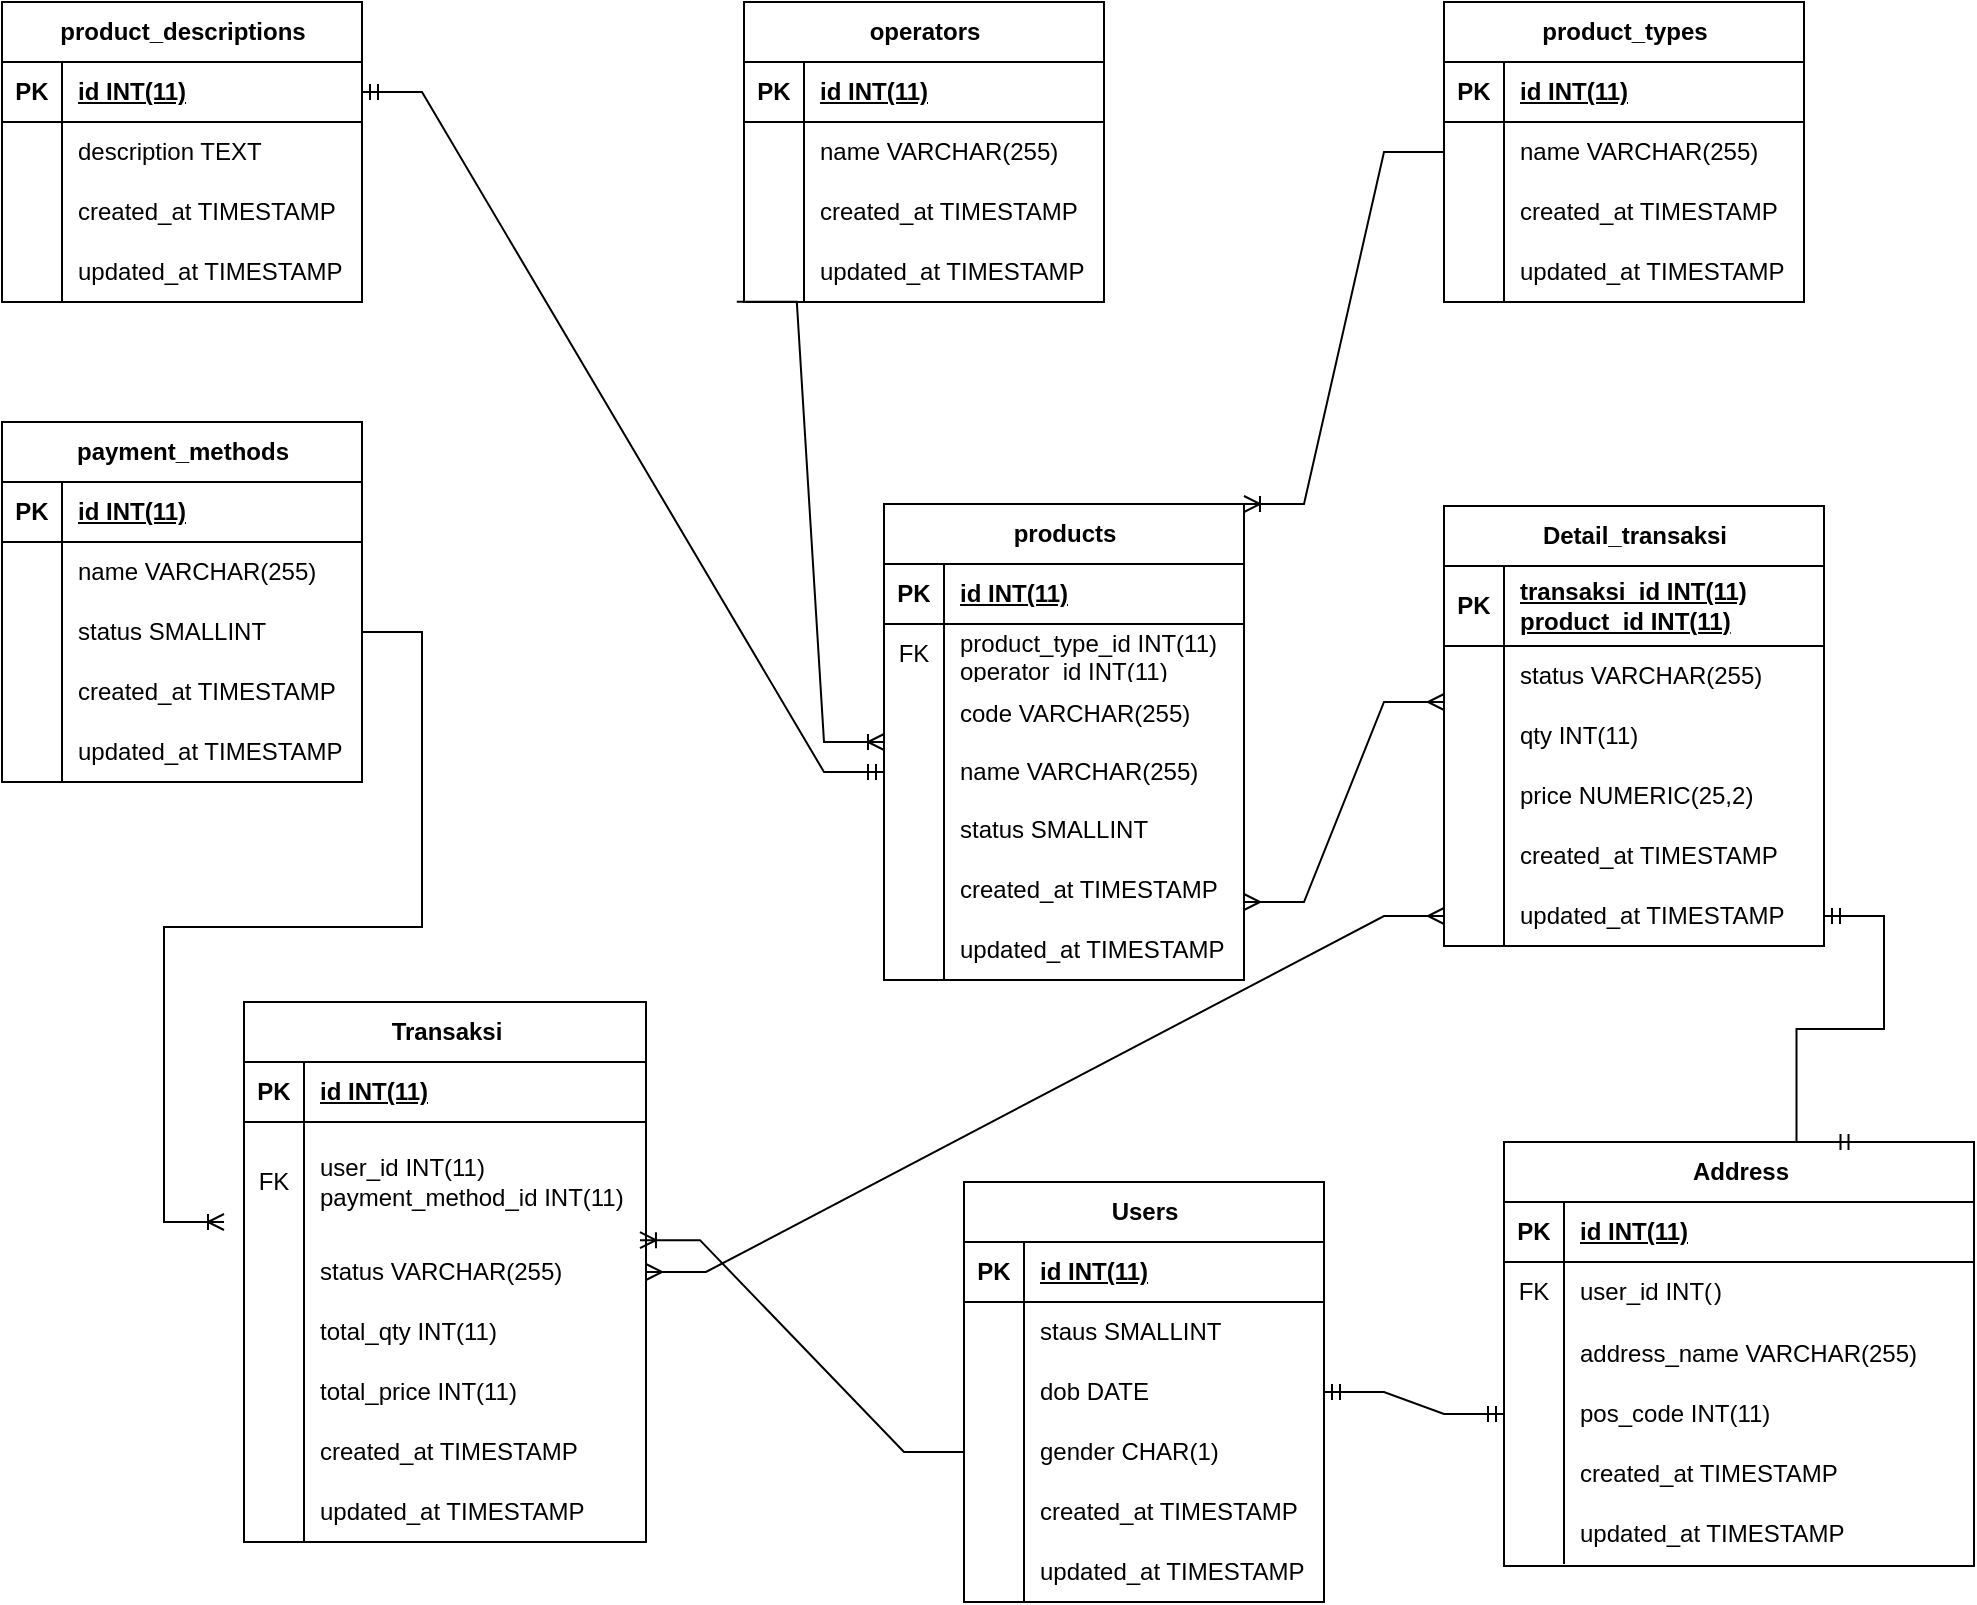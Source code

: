 <mxfile version="21.0.7" type="device"><diagram id="C5RBs43oDa-KdzZeNtuy" name="Page-1"><mxGraphModel dx="1992" dy="916" grid="1" gridSize="10" guides="1" tooltips="1" connect="1" arrows="1" fold="1" page="1" pageScale="1" pageWidth="2336" pageHeight="1654" math="0" shadow="0"><root><mxCell id="WIyWlLk6GJQsqaUBKTNV-0"/><mxCell id="WIyWlLk6GJQsqaUBKTNV-1" parent="WIyWlLk6GJQsqaUBKTNV-0"/><mxCell id="imTfm-tKPS9m-l_VIeXl-337" value="product_descriptions" style="shape=table;startSize=30;container=1;collapsible=1;childLayout=tableLayout;fixedRows=1;rowLines=0;fontStyle=1;align=center;resizeLast=1;html=1;" vertex="1" parent="WIyWlLk6GJQsqaUBKTNV-1"><mxGeometry x="239" y="460" width="180" height="150" as="geometry"/></mxCell><mxCell id="imTfm-tKPS9m-l_VIeXl-338" value="" style="shape=tableRow;horizontal=0;startSize=0;swimlaneHead=0;swimlaneBody=0;fillColor=none;collapsible=0;dropTarget=0;points=[[0,0.5],[1,0.5]];portConstraint=eastwest;top=0;left=0;right=0;bottom=1;" vertex="1" parent="imTfm-tKPS9m-l_VIeXl-337"><mxGeometry y="30" width="180" height="30" as="geometry"/></mxCell><mxCell id="imTfm-tKPS9m-l_VIeXl-339" value="PK" style="shape=partialRectangle;connectable=0;fillColor=none;top=0;left=0;bottom=0;right=0;fontStyle=1;overflow=hidden;whiteSpace=wrap;html=1;" vertex="1" parent="imTfm-tKPS9m-l_VIeXl-338"><mxGeometry width="30" height="30" as="geometry"><mxRectangle width="30" height="30" as="alternateBounds"/></mxGeometry></mxCell><mxCell id="imTfm-tKPS9m-l_VIeXl-340" value="id INT(11)" style="shape=partialRectangle;connectable=0;fillColor=none;top=0;left=0;bottom=0;right=0;align=left;spacingLeft=6;fontStyle=5;overflow=hidden;whiteSpace=wrap;html=1;" vertex="1" parent="imTfm-tKPS9m-l_VIeXl-338"><mxGeometry x="30" width="150" height="30" as="geometry"><mxRectangle width="150" height="30" as="alternateBounds"/></mxGeometry></mxCell><mxCell id="imTfm-tKPS9m-l_VIeXl-341" value="" style="shape=tableRow;horizontal=0;startSize=0;swimlaneHead=0;swimlaneBody=0;fillColor=none;collapsible=0;dropTarget=0;points=[[0,0.5],[1,0.5]];portConstraint=eastwest;top=0;left=0;right=0;bottom=0;" vertex="1" parent="imTfm-tKPS9m-l_VIeXl-337"><mxGeometry y="60" width="180" height="30" as="geometry"/></mxCell><mxCell id="imTfm-tKPS9m-l_VIeXl-342" value="" style="shape=partialRectangle;connectable=0;fillColor=none;top=0;left=0;bottom=0;right=0;editable=1;overflow=hidden;whiteSpace=wrap;html=1;" vertex="1" parent="imTfm-tKPS9m-l_VIeXl-341"><mxGeometry width="30" height="30" as="geometry"><mxRectangle width="30" height="30" as="alternateBounds"/></mxGeometry></mxCell><mxCell id="imTfm-tKPS9m-l_VIeXl-343" value="description TEXT&lt;span style=&quot;white-space: pre;&quot;&gt;&#9;&lt;/span&gt;" style="shape=partialRectangle;connectable=0;fillColor=none;top=0;left=0;bottom=0;right=0;align=left;spacingLeft=6;overflow=hidden;whiteSpace=wrap;html=1;" vertex="1" parent="imTfm-tKPS9m-l_VIeXl-341"><mxGeometry x="30" width="150" height="30" as="geometry"><mxRectangle width="150" height="30" as="alternateBounds"/></mxGeometry></mxCell><mxCell id="imTfm-tKPS9m-l_VIeXl-344" value="" style="shape=tableRow;horizontal=0;startSize=0;swimlaneHead=0;swimlaneBody=0;fillColor=none;collapsible=0;dropTarget=0;points=[[0,0.5],[1,0.5]];portConstraint=eastwest;top=0;left=0;right=0;bottom=0;" vertex="1" parent="imTfm-tKPS9m-l_VIeXl-337"><mxGeometry y="90" width="180" height="30" as="geometry"/></mxCell><mxCell id="imTfm-tKPS9m-l_VIeXl-345" value="" style="shape=partialRectangle;connectable=0;fillColor=none;top=0;left=0;bottom=0;right=0;editable=1;overflow=hidden;whiteSpace=wrap;html=1;" vertex="1" parent="imTfm-tKPS9m-l_VIeXl-344"><mxGeometry width="30" height="30" as="geometry"><mxRectangle width="30" height="30" as="alternateBounds"/></mxGeometry></mxCell><mxCell id="imTfm-tKPS9m-l_VIeXl-346" value="created_at TIMESTAMP" style="shape=partialRectangle;connectable=0;fillColor=none;top=0;left=0;bottom=0;right=0;align=left;spacingLeft=6;overflow=hidden;whiteSpace=wrap;html=1;" vertex="1" parent="imTfm-tKPS9m-l_VIeXl-344"><mxGeometry x="30" width="150" height="30" as="geometry"><mxRectangle width="150" height="30" as="alternateBounds"/></mxGeometry></mxCell><mxCell id="imTfm-tKPS9m-l_VIeXl-347" value="" style="shape=tableRow;horizontal=0;startSize=0;swimlaneHead=0;swimlaneBody=0;fillColor=none;collapsible=0;dropTarget=0;points=[[0,0.5],[1,0.5]];portConstraint=eastwest;top=0;left=0;right=0;bottom=0;" vertex="1" parent="imTfm-tKPS9m-l_VIeXl-337"><mxGeometry y="120" width="180" height="30" as="geometry"/></mxCell><mxCell id="imTfm-tKPS9m-l_VIeXl-348" value="" style="shape=partialRectangle;connectable=0;fillColor=none;top=0;left=0;bottom=0;right=0;editable=1;overflow=hidden;whiteSpace=wrap;html=1;" vertex="1" parent="imTfm-tKPS9m-l_VIeXl-347"><mxGeometry width="30" height="30" as="geometry"><mxRectangle width="30" height="30" as="alternateBounds"/></mxGeometry></mxCell><mxCell id="imTfm-tKPS9m-l_VIeXl-349" value="updated_at TIMESTAMP" style="shape=partialRectangle;connectable=0;fillColor=none;top=0;left=0;bottom=0;right=0;align=left;spacingLeft=6;overflow=hidden;whiteSpace=wrap;html=1;" vertex="1" parent="imTfm-tKPS9m-l_VIeXl-347"><mxGeometry x="30" width="150" height="30" as="geometry"><mxRectangle width="150" height="30" as="alternateBounds"/></mxGeometry></mxCell><mxCell id="imTfm-tKPS9m-l_VIeXl-350" value="product_types" style="shape=table;startSize=30;container=1;collapsible=1;childLayout=tableLayout;fixedRows=1;rowLines=0;fontStyle=1;align=center;resizeLast=1;html=1;" vertex="1" parent="WIyWlLk6GJQsqaUBKTNV-1"><mxGeometry x="960" y="460" width="180" height="150" as="geometry"/></mxCell><mxCell id="imTfm-tKPS9m-l_VIeXl-351" value="" style="shape=tableRow;horizontal=0;startSize=0;swimlaneHead=0;swimlaneBody=0;fillColor=none;collapsible=0;dropTarget=0;points=[[0,0.5],[1,0.5]];portConstraint=eastwest;top=0;left=0;right=0;bottom=1;" vertex="1" parent="imTfm-tKPS9m-l_VIeXl-350"><mxGeometry y="30" width="180" height="30" as="geometry"/></mxCell><mxCell id="imTfm-tKPS9m-l_VIeXl-352" value="PK" style="shape=partialRectangle;connectable=0;fillColor=none;top=0;left=0;bottom=0;right=0;fontStyle=1;overflow=hidden;whiteSpace=wrap;html=1;" vertex="1" parent="imTfm-tKPS9m-l_VIeXl-351"><mxGeometry width="30" height="30" as="geometry"><mxRectangle width="30" height="30" as="alternateBounds"/></mxGeometry></mxCell><mxCell id="imTfm-tKPS9m-l_VIeXl-353" value="id INT(11)" style="shape=partialRectangle;connectable=0;fillColor=none;top=0;left=0;bottom=0;right=0;align=left;spacingLeft=6;fontStyle=5;overflow=hidden;whiteSpace=wrap;html=1;" vertex="1" parent="imTfm-tKPS9m-l_VIeXl-351"><mxGeometry x="30" width="150" height="30" as="geometry"><mxRectangle width="150" height="30" as="alternateBounds"/></mxGeometry></mxCell><mxCell id="imTfm-tKPS9m-l_VIeXl-354" value="" style="shape=tableRow;horizontal=0;startSize=0;swimlaneHead=0;swimlaneBody=0;fillColor=none;collapsible=0;dropTarget=0;points=[[0,0.5],[1,0.5]];portConstraint=eastwest;top=0;left=0;right=0;bottom=0;" vertex="1" parent="imTfm-tKPS9m-l_VIeXl-350"><mxGeometry y="60" width="180" height="30" as="geometry"/></mxCell><mxCell id="imTfm-tKPS9m-l_VIeXl-355" value="" style="shape=partialRectangle;connectable=0;fillColor=none;top=0;left=0;bottom=0;right=0;editable=1;overflow=hidden;whiteSpace=wrap;html=1;" vertex="1" parent="imTfm-tKPS9m-l_VIeXl-354"><mxGeometry width="30" height="30" as="geometry"><mxRectangle width="30" height="30" as="alternateBounds"/></mxGeometry></mxCell><mxCell id="imTfm-tKPS9m-l_VIeXl-356" value="name VARCHAR(255)" style="shape=partialRectangle;connectable=0;fillColor=none;top=0;left=0;bottom=0;right=0;align=left;spacingLeft=6;overflow=hidden;whiteSpace=wrap;html=1;" vertex="1" parent="imTfm-tKPS9m-l_VIeXl-354"><mxGeometry x="30" width="150" height="30" as="geometry"><mxRectangle width="150" height="30" as="alternateBounds"/></mxGeometry></mxCell><mxCell id="imTfm-tKPS9m-l_VIeXl-357" value="" style="shape=tableRow;horizontal=0;startSize=0;swimlaneHead=0;swimlaneBody=0;fillColor=none;collapsible=0;dropTarget=0;points=[[0,0.5],[1,0.5]];portConstraint=eastwest;top=0;left=0;right=0;bottom=0;" vertex="1" parent="imTfm-tKPS9m-l_VIeXl-350"><mxGeometry y="90" width="180" height="30" as="geometry"/></mxCell><mxCell id="imTfm-tKPS9m-l_VIeXl-358" value="" style="shape=partialRectangle;connectable=0;fillColor=none;top=0;left=0;bottom=0;right=0;editable=1;overflow=hidden;whiteSpace=wrap;html=1;" vertex="1" parent="imTfm-tKPS9m-l_VIeXl-357"><mxGeometry width="30" height="30" as="geometry"><mxRectangle width="30" height="30" as="alternateBounds"/></mxGeometry></mxCell><mxCell id="imTfm-tKPS9m-l_VIeXl-359" value="created_at TIMESTAMP" style="shape=partialRectangle;connectable=0;fillColor=none;top=0;left=0;bottom=0;right=0;align=left;spacingLeft=6;overflow=hidden;whiteSpace=wrap;html=1;" vertex="1" parent="imTfm-tKPS9m-l_VIeXl-357"><mxGeometry x="30" width="150" height="30" as="geometry"><mxRectangle width="150" height="30" as="alternateBounds"/></mxGeometry></mxCell><mxCell id="imTfm-tKPS9m-l_VIeXl-360" value="" style="shape=tableRow;horizontal=0;startSize=0;swimlaneHead=0;swimlaneBody=0;fillColor=none;collapsible=0;dropTarget=0;points=[[0,0.5],[1,0.5]];portConstraint=eastwest;top=0;left=0;right=0;bottom=0;" vertex="1" parent="imTfm-tKPS9m-l_VIeXl-350"><mxGeometry y="120" width="180" height="30" as="geometry"/></mxCell><mxCell id="imTfm-tKPS9m-l_VIeXl-361" value="" style="shape=partialRectangle;connectable=0;fillColor=none;top=0;left=0;bottom=0;right=0;editable=1;overflow=hidden;whiteSpace=wrap;html=1;" vertex="1" parent="imTfm-tKPS9m-l_VIeXl-360"><mxGeometry width="30" height="30" as="geometry"><mxRectangle width="30" height="30" as="alternateBounds"/></mxGeometry></mxCell><mxCell id="imTfm-tKPS9m-l_VIeXl-362" value="updated_at TIMESTAMP" style="shape=partialRectangle;connectable=0;fillColor=none;top=0;left=0;bottom=0;right=0;align=left;spacingLeft=6;overflow=hidden;whiteSpace=wrap;html=1;" vertex="1" parent="imTfm-tKPS9m-l_VIeXl-360"><mxGeometry x="30" width="150" height="30" as="geometry"><mxRectangle width="150" height="30" as="alternateBounds"/></mxGeometry></mxCell><mxCell id="imTfm-tKPS9m-l_VIeXl-363" value="Detail_transaksi" style="shape=table;startSize=30;container=1;collapsible=1;childLayout=tableLayout;fixedRows=1;rowLines=0;fontStyle=1;align=center;resizeLast=1;html=1;" vertex="1" parent="WIyWlLk6GJQsqaUBKTNV-1"><mxGeometry x="960" y="712" width="190" height="220" as="geometry"/></mxCell><mxCell id="imTfm-tKPS9m-l_VIeXl-364" value="" style="shape=tableRow;horizontal=0;startSize=0;swimlaneHead=0;swimlaneBody=0;fillColor=none;collapsible=0;dropTarget=0;points=[[0,0.5],[1,0.5]];portConstraint=eastwest;top=0;left=0;right=0;bottom=1;" vertex="1" parent="imTfm-tKPS9m-l_VIeXl-363"><mxGeometry y="30" width="190" height="40" as="geometry"/></mxCell><mxCell id="imTfm-tKPS9m-l_VIeXl-365" value="PK" style="shape=partialRectangle;connectable=0;fillColor=none;top=0;left=0;bottom=0;right=0;fontStyle=1;overflow=hidden;whiteSpace=wrap;html=1;" vertex="1" parent="imTfm-tKPS9m-l_VIeXl-364"><mxGeometry width="30" height="40" as="geometry"><mxRectangle width="30" height="40" as="alternateBounds"/></mxGeometry></mxCell><mxCell id="imTfm-tKPS9m-l_VIeXl-366" value="transaksi_id INT(11)&lt;br&gt;product_id INT(11)" style="shape=partialRectangle;connectable=0;fillColor=none;top=0;left=0;bottom=0;right=0;align=left;spacingLeft=6;fontStyle=5;overflow=hidden;whiteSpace=wrap;html=1;" vertex="1" parent="imTfm-tKPS9m-l_VIeXl-364"><mxGeometry x="30" width="160" height="40" as="geometry"><mxRectangle width="160" height="40" as="alternateBounds"/></mxGeometry></mxCell><mxCell id="imTfm-tKPS9m-l_VIeXl-367" value="" style="shape=tableRow;horizontal=0;startSize=0;swimlaneHead=0;swimlaneBody=0;fillColor=none;collapsible=0;dropTarget=0;points=[[0,0.5],[1,0.5]];portConstraint=eastwest;top=0;left=0;right=0;bottom=0;" vertex="1" parent="imTfm-tKPS9m-l_VIeXl-363"><mxGeometry y="70" width="190" height="30" as="geometry"/></mxCell><mxCell id="imTfm-tKPS9m-l_VIeXl-368" value="" style="shape=partialRectangle;connectable=0;fillColor=none;top=0;left=0;bottom=0;right=0;editable=1;overflow=hidden;whiteSpace=wrap;html=1;" vertex="1" parent="imTfm-tKPS9m-l_VIeXl-367"><mxGeometry width="30" height="30" as="geometry"><mxRectangle width="30" height="30" as="alternateBounds"/></mxGeometry></mxCell><mxCell id="imTfm-tKPS9m-l_VIeXl-369" value="status VARCHAR(255)" style="shape=partialRectangle;connectable=0;fillColor=none;top=0;left=0;bottom=0;right=0;align=left;spacingLeft=6;overflow=hidden;whiteSpace=wrap;html=1;" vertex="1" parent="imTfm-tKPS9m-l_VIeXl-367"><mxGeometry x="30" width="160" height="30" as="geometry"><mxRectangle width="160" height="30" as="alternateBounds"/></mxGeometry></mxCell><mxCell id="imTfm-tKPS9m-l_VIeXl-370" value="" style="shape=tableRow;horizontal=0;startSize=0;swimlaneHead=0;swimlaneBody=0;fillColor=none;collapsible=0;dropTarget=0;points=[[0,0.5],[1,0.5]];portConstraint=eastwest;top=0;left=0;right=0;bottom=0;" vertex="1" parent="imTfm-tKPS9m-l_VIeXl-363"><mxGeometry y="100" width="190" height="30" as="geometry"/></mxCell><mxCell id="imTfm-tKPS9m-l_VIeXl-371" value="" style="shape=partialRectangle;connectable=0;fillColor=none;top=0;left=0;bottom=0;right=0;editable=1;overflow=hidden;whiteSpace=wrap;html=1;" vertex="1" parent="imTfm-tKPS9m-l_VIeXl-370"><mxGeometry width="30" height="30" as="geometry"><mxRectangle width="30" height="30" as="alternateBounds"/></mxGeometry></mxCell><mxCell id="imTfm-tKPS9m-l_VIeXl-372" value="qty INT(11)" style="shape=partialRectangle;connectable=0;fillColor=none;top=0;left=0;bottom=0;right=0;align=left;spacingLeft=6;overflow=hidden;whiteSpace=wrap;html=1;" vertex="1" parent="imTfm-tKPS9m-l_VIeXl-370"><mxGeometry x="30" width="160" height="30" as="geometry"><mxRectangle width="160" height="30" as="alternateBounds"/></mxGeometry></mxCell><mxCell id="imTfm-tKPS9m-l_VIeXl-463" value="" style="shape=tableRow;horizontal=0;startSize=0;swimlaneHead=0;swimlaneBody=0;fillColor=none;collapsible=0;dropTarget=0;points=[[0,0.5],[1,0.5]];portConstraint=eastwest;top=0;left=0;right=0;bottom=0;" vertex="1" parent="imTfm-tKPS9m-l_VIeXl-363"><mxGeometry y="130" width="190" height="30" as="geometry"/></mxCell><mxCell id="imTfm-tKPS9m-l_VIeXl-464" value="" style="shape=partialRectangle;connectable=0;fillColor=none;top=0;left=0;bottom=0;right=0;editable=1;overflow=hidden;whiteSpace=wrap;html=1;" vertex="1" parent="imTfm-tKPS9m-l_VIeXl-463"><mxGeometry width="30" height="30" as="geometry"><mxRectangle width="30" height="30" as="alternateBounds"/></mxGeometry></mxCell><mxCell id="imTfm-tKPS9m-l_VIeXl-465" value="price NUMERIC(25,2)" style="shape=partialRectangle;connectable=0;fillColor=none;top=0;left=0;bottom=0;right=0;align=left;spacingLeft=6;overflow=hidden;whiteSpace=wrap;html=1;" vertex="1" parent="imTfm-tKPS9m-l_VIeXl-463"><mxGeometry x="30" width="160" height="30" as="geometry"><mxRectangle width="160" height="30" as="alternateBounds"/></mxGeometry></mxCell><mxCell id="imTfm-tKPS9m-l_VIeXl-470" value="" style="shape=tableRow;horizontal=0;startSize=0;swimlaneHead=0;swimlaneBody=0;fillColor=none;collapsible=0;dropTarget=0;points=[[0,0.5],[1,0.5]];portConstraint=eastwest;top=0;left=0;right=0;bottom=0;" vertex="1" parent="imTfm-tKPS9m-l_VIeXl-363"><mxGeometry y="160" width="190" height="30" as="geometry"/></mxCell><mxCell id="imTfm-tKPS9m-l_VIeXl-471" value="" style="shape=partialRectangle;connectable=0;fillColor=none;top=0;left=0;bottom=0;right=0;editable=1;overflow=hidden;whiteSpace=wrap;html=1;" vertex="1" parent="imTfm-tKPS9m-l_VIeXl-470"><mxGeometry width="30" height="30" as="geometry"><mxRectangle width="30" height="30" as="alternateBounds"/></mxGeometry></mxCell><mxCell id="imTfm-tKPS9m-l_VIeXl-472" value="created_at TIMESTAMP" style="shape=partialRectangle;connectable=0;fillColor=none;top=0;left=0;bottom=0;right=0;align=left;spacingLeft=6;overflow=hidden;whiteSpace=wrap;html=1;" vertex="1" parent="imTfm-tKPS9m-l_VIeXl-470"><mxGeometry x="30" width="160" height="30" as="geometry"><mxRectangle width="160" height="30" as="alternateBounds"/></mxGeometry></mxCell><mxCell id="imTfm-tKPS9m-l_VIeXl-373" value="" style="shape=tableRow;horizontal=0;startSize=0;swimlaneHead=0;swimlaneBody=0;fillColor=none;collapsible=0;dropTarget=0;points=[[0,0.5],[1,0.5]];portConstraint=eastwest;top=0;left=0;right=0;bottom=0;" vertex="1" parent="imTfm-tKPS9m-l_VIeXl-363"><mxGeometry y="190" width="190" height="30" as="geometry"/></mxCell><mxCell id="imTfm-tKPS9m-l_VIeXl-374" value="" style="shape=partialRectangle;connectable=0;fillColor=none;top=0;left=0;bottom=0;right=0;editable=1;overflow=hidden;whiteSpace=wrap;html=1;" vertex="1" parent="imTfm-tKPS9m-l_VIeXl-373"><mxGeometry width="30" height="30" as="geometry"><mxRectangle width="30" height="30" as="alternateBounds"/></mxGeometry></mxCell><mxCell id="imTfm-tKPS9m-l_VIeXl-375" value="updated_at TIMESTAMP" style="shape=partialRectangle;connectable=0;fillColor=none;top=0;left=0;bottom=0;right=0;align=left;spacingLeft=6;overflow=hidden;whiteSpace=wrap;html=1;" vertex="1" parent="imTfm-tKPS9m-l_VIeXl-373"><mxGeometry x="30" width="160" height="30" as="geometry"><mxRectangle width="160" height="30" as="alternateBounds"/></mxGeometry></mxCell><mxCell id="imTfm-tKPS9m-l_VIeXl-376" value="Users" style="shape=table;startSize=30;container=1;collapsible=1;childLayout=tableLayout;fixedRows=1;rowLines=0;fontStyle=1;align=center;resizeLast=1;html=1;" vertex="1" parent="WIyWlLk6GJQsqaUBKTNV-1"><mxGeometry x="720" y="1050" width="180" height="210" as="geometry"/></mxCell><mxCell id="imTfm-tKPS9m-l_VIeXl-377" value="" style="shape=tableRow;horizontal=0;startSize=0;swimlaneHead=0;swimlaneBody=0;fillColor=none;collapsible=0;dropTarget=0;points=[[0,0.5],[1,0.5]];portConstraint=eastwest;top=0;left=0;right=0;bottom=1;" vertex="1" parent="imTfm-tKPS9m-l_VIeXl-376"><mxGeometry y="30" width="180" height="30" as="geometry"/></mxCell><mxCell id="imTfm-tKPS9m-l_VIeXl-378" value="PK" style="shape=partialRectangle;connectable=0;fillColor=none;top=0;left=0;bottom=0;right=0;fontStyle=1;overflow=hidden;whiteSpace=wrap;html=1;" vertex="1" parent="imTfm-tKPS9m-l_VIeXl-377"><mxGeometry width="30" height="30" as="geometry"><mxRectangle width="30" height="30" as="alternateBounds"/></mxGeometry></mxCell><mxCell id="imTfm-tKPS9m-l_VIeXl-379" value="id INT(11)" style="shape=partialRectangle;connectable=0;fillColor=none;top=0;left=0;bottom=0;right=0;align=left;spacingLeft=6;fontStyle=5;overflow=hidden;whiteSpace=wrap;html=1;" vertex="1" parent="imTfm-tKPS9m-l_VIeXl-377"><mxGeometry x="30" width="150" height="30" as="geometry"><mxRectangle width="150" height="30" as="alternateBounds"/></mxGeometry></mxCell><mxCell id="imTfm-tKPS9m-l_VIeXl-380" value="" style="shape=tableRow;horizontal=0;startSize=0;swimlaneHead=0;swimlaneBody=0;fillColor=none;collapsible=0;dropTarget=0;points=[[0,0.5],[1,0.5]];portConstraint=eastwest;top=0;left=0;right=0;bottom=0;" vertex="1" parent="imTfm-tKPS9m-l_VIeXl-376"><mxGeometry y="60" width="180" height="30" as="geometry"/></mxCell><mxCell id="imTfm-tKPS9m-l_VIeXl-381" value="" style="shape=partialRectangle;connectable=0;fillColor=none;top=0;left=0;bottom=0;right=0;editable=1;overflow=hidden;whiteSpace=wrap;html=1;" vertex="1" parent="imTfm-tKPS9m-l_VIeXl-380"><mxGeometry width="30" height="30" as="geometry"><mxRectangle width="30" height="30" as="alternateBounds"/></mxGeometry></mxCell><mxCell id="imTfm-tKPS9m-l_VIeXl-382" value="staus SMALLINT" style="shape=partialRectangle;connectable=0;fillColor=none;top=0;left=0;bottom=0;right=0;align=left;spacingLeft=6;overflow=hidden;whiteSpace=wrap;html=1;" vertex="1" parent="imTfm-tKPS9m-l_VIeXl-380"><mxGeometry x="30" width="150" height="30" as="geometry"><mxRectangle width="150" height="30" as="alternateBounds"/></mxGeometry></mxCell><mxCell id="imTfm-tKPS9m-l_VIeXl-383" value="" style="shape=tableRow;horizontal=0;startSize=0;swimlaneHead=0;swimlaneBody=0;fillColor=none;collapsible=0;dropTarget=0;points=[[0,0.5],[1,0.5]];portConstraint=eastwest;top=0;left=0;right=0;bottom=0;" vertex="1" parent="imTfm-tKPS9m-l_VIeXl-376"><mxGeometry y="90" width="180" height="30" as="geometry"/></mxCell><mxCell id="imTfm-tKPS9m-l_VIeXl-384" value="" style="shape=partialRectangle;connectable=0;fillColor=none;top=0;left=0;bottom=0;right=0;editable=1;overflow=hidden;whiteSpace=wrap;html=1;" vertex="1" parent="imTfm-tKPS9m-l_VIeXl-383"><mxGeometry width="30" height="30" as="geometry"><mxRectangle width="30" height="30" as="alternateBounds"/></mxGeometry></mxCell><mxCell id="imTfm-tKPS9m-l_VIeXl-385" value="dob DATE" style="shape=partialRectangle;connectable=0;fillColor=none;top=0;left=0;bottom=0;right=0;align=left;spacingLeft=6;overflow=hidden;whiteSpace=wrap;html=1;" vertex="1" parent="imTfm-tKPS9m-l_VIeXl-383"><mxGeometry x="30" width="150" height="30" as="geometry"><mxRectangle width="150" height="30" as="alternateBounds"/></mxGeometry></mxCell><mxCell id="imTfm-tKPS9m-l_VIeXl-386" value="" style="shape=tableRow;horizontal=0;startSize=0;swimlaneHead=0;swimlaneBody=0;fillColor=none;collapsible=0;dropTarget=0;points=[[0,0.5],[1,0.5]];portConstraint=eastwest;top=0;left=0;right=0;bottom=0;" vertex="1" parent="imTfm-tKPS9m-l_VIeXl-376"><mxGeometry y="120" width="180" height="30" as="geometry"/></mxCell><mxCell id="imTfm-tKPS9m-l_VIeXl-387" value="" style="shape=partialRectangle;connectable=0;fillColor=none;top=0;left=0;bottom=0;right=0;editable=1;overflow=hidden;whiteSpace=wrap;html=1;" vertex="1" parent="imTfm-tKPS9m-l_VIeXl-386"><mxGeometry width="30" height="30" as="geometry"><mxRectangle width="30" height="30" as="alternateBounds"/></mxGeometry></mxCell><mxCell id="imTfm-tKPS9m-l_VIeXl-388" value="gender CHAR(1)" style="shape=partialRectangle;connectable=0;fillColor=none;top=0;left=0;bottom=0;right=0;align=left;spacingLeft=6;overflow=hidden;whiteSpace=wrap;html=1;" vertex="1" parent="imTfm-tKPS9m-l_VIeXl-386"><mxGeometry x="30" width="150" height="30" as="geometry"><mxRectangle width="150" height="30" as="alternateBounds"/></mxGeometry></mxCell><mxCell id="imTfm-tKPS9m-l_VIeXl-499" value="" style="shape=tableRow;horizontal=0;startSize=0;swimlaneHead=0;swimlaneBody=0;fillColor=none;collapsible=0;dropTarget=0;points=[[0,0.5],[1,0.5]];portConstraint=eastwest;top=0;left=0;right=0;bottom=0;" vertex="1" parent="imTfm-tKPS9m-l_VIeXl-376"><mxGeometry y="150" width="180" height="30" as="geometry"/></mxCell><mxCell id="imTfm-tKPS9m-l_VIeXl-500" value="" style="shape=partialRectangle;connectable=0;fillColor=none;top=0;left=0;bottom=0;right=0;editable=1;overflow=hidden;whiteSpace=wrap;html=1;" vertex="1" parent="imTfm-tKPS9m-l_VIeXl-499"><mxGeometry width="30" height="30" as="geometry"><mxRectangle width="30" height="30" as="alternateBounds"/></mxGeometry></mxCell><mxCell id="imTfm-tKPS9m-l_VIeXl-501" value="created_at TIMESTAMP" style="shape=partialRectangle;connectable=0;fillColor=none;top=0;left=0;bottom=0;right=0;align=left;spacingLeft=6;overflow=hidden;whiteSpace=wrap;html=1;" vertex="1" parent="imTfm-tKPS9m-l_VIeXl-499"><mxGeometry x="30" width="150" height="30" as="geometry"><mxRectangle width="150" height="30" as="alternateBounds"/></mxGeometry></mxCell><mxCell id="imTfm-tKPS9m-l_VIeXl-502" value="" style="shape=tableRow;horizontal=0;startSize=0;swimlaneHead=0;swimlaneBody=0;fillColor=none;collapsible=0;dropTarget=0;points=[[0,0.5],[1,0.5]];portConstraint=eastwest;top=0;left=0;right=0;bottom=0;" vertex="1" parent="imTfm-tKPS9m-l_VIeXl-376"><mxGeometry y="180" width="180" height="30" as="geometry"/></mxCell><mxCell id="imTfm-tKPS9m-l_VIeXl-503" value="" style="shape=partialRectangle;connectable=0;fillColor=none;top=0;left=0;bottom=0;right=0;editable=1;overflow=hidden;whiteSpace=wrap;html=1;" vertex="1" parent="imTfm-tKPS9m-l_VIeXl-502"><mxGeometry width="30" height="30" as="geometry"><mxRectangle width="30" height="30" as="alternateBounds"/></mxGeometry></mxCell><mxCell id="imTfm-tKPS9m-l_VIeXl-504" value="updated_at TIMESTAMP" style="shape=partialRectangle;connectable=0;fillColor=none;top=0;left=0;bottom=0;right=0;align=left;spacingLeft=6;overflow=hidden;whiteSpace=wrap;html=1;" vertex="1" parent="imTfm-tKPS9m-l_VIeXl-502"><mxGeometry x="30" width="150" height="30" as="geometry"><mxRectangle width="150" height="30" as="alternateBounds"/></mxGeometry></mxCell><mxCell id="imTfm-tKPS9m-l_VIeXl-389" value="Address" style="shape=table;startSize=30;container=1;collapsible=1;childLayout=tableLayout;fixedRows=1;rowLines=0;fontStyle=1;align=center;resizeLast=1;html=1;" vertex="1" parent="WIyWlLk6GJQsqaUBKTNV-1"><mxGeometry x="990" y="1030" width="235" height="212" as="geometry"/></mxCell><mxCell id="imTfm-tKPS9m-l_VIeXl-390" value="" style="shape=tableRow;horizontal=0;startSize=0;swimlaneHead=0;swimlaneBody=0;fillColor=none;collapsible=0;dropTarget=0;points=[[0,0.5],[1,0.5]];portConstraint=eastwest;top=0;left=0;right=0;bottom=1;" vertex="1" parent="imTfm-tKPS9m-l_VIeXl-389"><mxGeometry y="30" width="235" height="30" as="geometry"/></mxCell><mxCell id="imTfm-tKPS9m-l_VIeXl-391" value="PK" style="shape=partialRectangle;connectable=0;fillColor=none;top=0;left=0;bottom=0;right=0;fontStyle=1;overflow=hidden;whiteSpace=wrap;html=1;" vertex="1" parent="imTfm-tKPS9m-l_VIeXl-390"><mxGeometry width="30" height="30" as="geometry"><mxRectangle width="30" height="30" as="alternateBounds"/></mxGeometry></mxCell><mxCell id="imTfm-tKPS9m-l_VIeXl-392" value="id INT(11)" style="shape=partialRectangle;connectable=0;fillColor=none;top=0;left=0;bottom=0;right=0;align=left;spacingLeft=6;fontStyle=5;overflow=hidden;whiteSpace=wrap;html=1;" vertex="1" parent="imTfm-tKPS9m-l_VIeXl-390"><mxGeometry x="30" width="205" height="30" as="geometry"><mxRectangle width="205" height="30" as="alternateBounds"/></mxGeometry></mxCell><mxCell id="imTfm-tKPS9m-l_VIeXl-393" value="" style="shape=tableRow;horizontal=0;startSize=0;swimlaneHead=0;swimlaneBody=0;fillColor=none;collapsible=0;dropTarget=0;points=[[0,0.5],[1,0.5]];portConstraint=eastwest;top=0;left=0;right=0;bottom=0;" vertex="1" parent="imTfm-tKPS9m-l_VIeXl-389"><mxGeometry y="60" width="235" height="30" as="geometry"/></mxCell><mxCell id="imTfm-tKPS9m-l_VIeXl-394" value="FK" style="shape=partialRectangle;connectable=0;fillColor=none;top=0;left=0;bottom=0;right=0;editable=1;overflow=hidden;whiteSpace=wrap;html=1;" vertex="1" parent="imTfm-tKPS9m-l_VIeXl-393"><mxGeometry width="30" height="30" as="geometry"><mxRectangle width="30" height="30" as="alternateBounds"/></mxGeometry></mxCell><mxCell id="imTfm-tKPS9m-l_VIeXl-395" value="user_id INT(``)" style="shape=partialRectangle;connectable=0;fillColor=none;top=0;left=0;bottom=0;right=0;align=left;spacingLeft=6;overflow=hidden;whiteSpace=wrap;html=1;" vertex="1" parent="imTfm-tKPS9m-l_VIeXl-393"><mxGeometry x="30" width="205" height="30" as="geometry"><mxRectangle width="205" height="30" as="alternateBounds"/></mxGeometry></mxCell><mxCell id="imTfm-tKPS9m-l_VIeXl-396" value="" style="shape=tableRow;horizontal=0;startSize=0;swimlaneHead=0;swimlaneBody=0;fillColor=none;collapsible=0;dropTarget=0;points=[[0,0.5],[1,0.5]];portConstraint=eastwest;top=0;left=0;right=0;bottom=0;" vertex="1" parent="imTfm-tKPS9m-l_VIeXl-389"><mxGeometry y="90" width="235" height="31" as="geometry"/></mxCell><mxCell id="imTfm-tKPS9m-l_VIeXl-397" value="" style="shape=partialRectangle;connectable=0;fillColor=none;top=0;left=0;bottom=0;right=0;editable=1;overflow=hidden;whiteSpace=wrap;html=1;" vertex="1" parent="imTfm-tKPS9m-l_VIeXl-396"><mxGeometry width="30" height="31" as="geometry"><mxRectangle width="30" height="31" as="alternateBounds"/></mxGeometry></mxCell><mxCell id="imTfm-tKPS9m-l_VIeXl-398" value="address_name VARCHAR(255)" style="shape=partialRectangle;connectable=0;fillColor=none;top=0;left=0;bottom=0;right=0;align=left;spacingLeft=6;overflow=hidden;whiteSpace=wrap;html=1;" vertex="1" parent="imTfm-tKPS9m-l_VIeXl-396"><mxGeometry x="30" width="205" height="31" as="geometry"><mxRectangle width="205" height="31" as="alternateBounds"/></mxGeometry></mxCell><mxCell id="imTfm-tKPS9m-l_VIeXl-399" value="" style="shape=tableRow;horizontal=0;startSize=0;swimlaneHead=0;swimlaneBody=0;fillColor=none;collapsible=0;dropTarget=0;points=[[0,0.5],[1,0.5]];portConstraint=eastwest;top=0;left=0;right=0;bottom=0;" vertex="1" parent="imTfm-tKPS9m-l_VIeXl-389"><mxGeometry y="121" width="235" height="30" as="geometry"/></mxCell><mxCell id="imTfm-tKPS9m-l_VIeXl-400" value="" style="shape=partialRectangle;connectable=0;fillColor=none;top=0;left=0;bottom=0;right=0;editable=1;overflow=hidden;whiteSpace=wrap;html=1;" vertex="1" parent="imTfm-tKPS9m-l_VIeXl-399"><mxGeometry width="30" height="30" as="geometry"><mxRectangle width="30" height="30" as="alternateBounds"/></mxGeometry></mxCell><mxCell id="imTfm-tKPS9m-l_VIeXl-401" value="pos_code INT(11)" style="shape=partialRectangle;connectable=0;fillColor=none;top=0;left=0;bottom=0;right=0;align=left;spacingLeft=6;overflow=hidden;whiteSpace=wrap;html=1;" vertex="1" parent="imTfm-tKPS9m-l_VIeXl-399"><mxGeometry x="30" width="205" height="30" as="geometry"><mxRectangle width="205" height="30" as="alternateBounds"/></mxGeometry></mxCell><mxCell id="imTfm-tKPS9m-l_VIeXl-505" value="" style="shape=tableRow;horizontal=0;startSize=0;swimlaneHead=0;swimlaneBody=0;fillColor=none;collapsible=0;dropTarget=0;points=[[0,0.5],[1,0.5]];portConstraint=eastwest;top=0;left=0;right=0;bottom=0;" vertex="1" parent="imTfm-tKPS9m-l_VIeXl-389"><mxGeometry y="151" width="235" height="30" as="geometry"/></mxCell><mxCell id="imTfm-tKPS9m-l_VIeXl-506" value="" style="shape=partialRectangle;connectable=0;fillColor=none;top=0;left=0;bottom=0;right=0;editable=1;overflow=hidden;whiteSpace=wrap;html=1;" vertex="1" parent="imTfm-tKPS9m-l_VIeXl-505"><mxGeometry width="30" height="30" as="geometry"><mxRectangle width="30" height="30" as="alternateBounds"/></mxGeometry></mxCell><mxCell id="imTfm-tKPS9m-l_VIeXl-507" value="created_at TIMESTAMP" style="shape=partialRectangle;connectable=0;fillColor=none;top=0;left=0;bottom=0;right=0;align=left;spacingLeft=6;overflow=hidden;whiteSpace=wrap;html=1;" vertex="1" parent="imTfm-tKPS9m-l_VIeXl-505"><mxGeometry x="30" width="205" height="30" as="geometry"><mxRectangle width="205" height="30" as="alternateBounds"/></mxGeometry></mxCell><mxCell id="imTfm-tKPS9m-l_VIeXl-508" value="" style="shape=tableRow;horizontal=0;startSize=0;swimlaneHead=0;swimlaneBody=0;fillColor=none;collapsible=0;dropTarget=0;points=[[0,0.5],[1,0.5]];portConstraint=eastwest;top=0;left=0;right=0;bottom=0;" vertex="1" parent="imTfm-tKPS9m-l_VIeXl-389"><mxGeometry y="181" width="235" height="30" as="geometry"/></mxCell><mxCell id="imTfm-tKPS9m-l_VIeXl-509" value="" style="shape=partialRectangle;connectable=0;fillColor=none;top=0;left=0;bottom=0;right=0;editable=1;overflow=hidden;whiteSpace=wrap;html=1;" vertex="1" parent="imTfm-tKPS9m-l_VIeXl-508"><mxGeometry width="30" height="30" as="geometry"><mxRectangle width="30" height="30" as="alternateBounds"/></mxGeometry></mxCell><mxCell id="imTfm-tKPS9m-l_VIeXl-510" value="updated_at TIMESTAMP" style="shape=partialRectangle;connectable=0;fillColor=none;top=0;left=0;bottom=0;right=0;align=left;spacingLeft=6;overflow=hidden;whiteSpace=wrap;html=1;" vertex="1" parent="imTfm-tKPS9m-l_VIeXl-508"><mxGeometry x="30" width="205" height="30" as="geometry"><mxRectangle width="205" height="30" as="alternateBounds"/></mxGeometry></mxCell><mxCell id="imTfm-tKPS9m-l_VIeXl-402" value="payment_methods" style="shape=table;startSize=30;container=1;collapsible=1;childLayout=tableLayout;fixedRows=1;rowLines=0;fontStyle=1;align=center;resizeLast=1;html=1;" vertex="1" parent="WIyWlLk6GJQsqaUBKTNV-1"><mxGeometry x="239" y="670" width="180" height="180" as="geometry"/></mxCell><mxCell id="imTfm-tKPS9m-l_VIeXl-403" value="" style="shape=tableRow;horizontal=0;startSize=0;swimlaneHead=0;swimlaneBody=0;fillColor=none;collapsible=0;dropTarget=0;points=[[0,0.5],[1,0.5]];portConstraint=eastwest;top=0;left=0;right=0;bottom=1;" vertex="1" parent="imTfm-tKPS9m-l_VIeXl-402"><mxGeometry y="30" width="180" height="30" as="geometry"/></mxCell><mxCell id="imTfm-tKPS9m-l_VIeXl-404" value="PK" style="shape=partialRectangle;connectable=0;fillColor=none;top=0;left=0;bottom=0;right=0;fontStyle=1;overflow=hidden;whiteSpace=wrap;html=1;" vertex="1" parent="imTfm-tKPS9m-l_VIeXl-403"><mxGeometry width="30" height="30" as="geometry"><mxRectangle width="30" height="30" as="alternateBounds"/></mxGeometry></mxCell><mxCell id="imTfm-tKPS9m-l_VIeXl-405" value="id INT(11)" style="shape=partialRectangle;connectable=0;fillColor=none;top=0;left=0;bottom=0;right=0;align=left;spacingLeft=6;fontStyle=5;overflow=hidden;whiteSpace=wrap;html=1;" vertex="1" parent="imTfm-tKPS9m-l_VIeXl-403"><mxGeometry x="30" width="150" height="30" as="geometry"><mxRectangle width="150" height="30" as="alternateBounds"/></mxGeometry></mxCell><mxCell id="imTfm-tKPS9m-l_VIeXl-406" value="" style="shape=tableRow;horizontal=0;startSize=0;swimlaneHead=0;swimlaneBody=0;fillColor=none;collapsible=0;dropTarget=0;points=[[0,0.5],[1,0.5]];portConstraint=eastwest;top=0;left=0;right=0;bottom=0;" vertex="1" parent="imTfm-tKPS9m-l_VIeXl-402"><mxGeometry y="60" width="180" height="30" as="geometry"/></mxCell><mxCell id="imTfm-tKPS9m-l_VIeXl-407" value="" style="shape=partialRectangle;connectable=0;fillColor=none;top=0;left=0;bottom=0;right=0;editable=1;overflow=hidden;whiteSpace=wrap;html=1;" vertex="1" parent="imTfm-tKPS9m-l_VIeXl-406"><mxGeometry width="30" height="30" as="geometry"><mxRectangle width="30" height="30" as="alternateBounds"/></mxGeometry></mxCell><mxCell id="imTfm-tKPS9m-l_VIeXl-408" value="name VARCHAR(255)" style="shape=partialRectangle;connectable=0;fillColor=none;top=0;left=0;bottom=0;right=0;align=left;spacingLeft=6;overflow=hidden;whiteSpace=wrap;html=1;" vertex="1" parent="imTfm-tKPS9m-l_VIeXl-406"><mxGeometry x="30" width="150" height="30" as="geometry"><mxRectangle width="150" height="30" as="alternateBounds"/></mxGeometry></mxCell><mxCell id="imTfm-tKPS9m-l_VIeXl-409" value="" style="shape=tableRow;horizontal=0;startSize=0;swimlaneHead=0;swimlaneBody=0;fillColor=none;collapsible=0;dropTarget=0;points=[[0,0.5],[1,0.5]];portConstraint=eastwest;top=0;left=0;right=0;bottom=0;" vertex="1" parent="imTfm-tKPS9m-l_VIeXl-402"><mxGeometry y="90" width="180" height="30" as="geometry"/></mxCell><mxCell id="imTfm-tKPS9m-l_VIeXl-410" value="" style="shape=partialRectangle;connectable=0;fillColor=none;top=0;left=0;bottom=0;right=0;editable=1;overflow=hidden;whiteSpace=wrap;html=1;" vertex="1" parent="imTfm-tKPS9m-l_VIeXl-409"><mxGeometry width="30" height="30" as="geometry"><mxRectangle width="30" height="30" as="alternateBounds"/></mxGeometry></mxCell><mxCell id="imTfm-tKPS9m-l_VIeXl-411" value="status SMALLINT" style="shape=partialRectangle;connectable=0;fillColor=none;top=0;left=0;bottom=0;right=0;align=left;spacingLeft=6;overflow=hidden;whiteSpace=wrap;html=1;" vertex="1" parent="imTfm-tKPS9m-l_VIeXl-409"><mxGeometry x="30" width="150" height="30" as="geometry"><mxRectangle width="150" height="30" as="alternateBounds"/></mxGeometry></mxCell><mxCell id="imTfm-tKPS9m-l_VIeXl-412" value="" style="shape=tableRow;horizontal=0;startSize=0;swimlaneHead=0;swimlaneBody=0;fillColor=none;collapsible=0;dropTarget=0;points=[[0,0.5],[1,0.5]];portConstraint=eastwest;top=0;left=0;right=0;bottom=0;" vertex="1" parent="imTfm-tKPS9m-l_VIeXl-402"><mxGeometry y="120" width="180" height="30" as="geometry"/></mxCell><mxCell id="imTfm-tKPS9m-l_VIeXl-413" value="" style="shape=partialRectangle;connectable=0;fillColor=none;top=0;left=0;bottom=0;right=0;editable=1;overflow=hidden;whiteSpace=wrap;html=1;" vertex="1" parent="imTfm-tKPS9m-l_VIeXl-412"><mxGeometry width="30" height="30" as="geometry"><mxRectangle width="30" height="30" as="alternateBounds"/></mxGeometry></mxCell><mxCell id="imTfm-tKPS9m-l_VIeXl-414" value="created_at TIMESTAMP" style="shape=partialRectangle;connectable=0;fillColor=none;top=0;left=0;bottom=0;right=0;align=left;spacingLeft=6;overflow=hidden;whiteSpace=wrap;html=1;" vertex="1" parent="imTfm-tKPS9m-l_VIeXl-412"><mxGeometry x="30" width="150" height="30" as="geometry"><mxRectangle width="150" height="30" as="alternateBounds"/></mxGeometry></mxCell><mxCell id="imTfm-tKPS9m-l_VIeXl-476" value="" style="shape=tableRow;horizontal=0;startSize=0;swimlaneHead=0;swimlaneBody=0;fillColor=none;collapsible=0;dropTarget=0;points=[[0,0.5],[1,0.5]];portConstraint=eastwest;top=0;left=0;right=0;bottom=0;" vertex="1" parent="imTfm-tKPS9m-l_VIeXl-402"><mxGeometry y="150" width="180" height="30" as="geometry"/></mxCell><mxCell id="imTfm-tKPS9m-l_VIeXl-477" value="" style="shape=partialRectangle;connectable=0;fillColor=none;top=0;left=0;bottom=0;right=0;editable=1;overflow=hidden;whiteSpace=wrap;html=1;" vertex="1" parent="imTfm-tKPS9m-l_VIeXl-476"><mxGeometry width="30" height="30" as="geometry"><mxRectangle width="30" height="30" as="alternateBounds"/></mxGeometry></mxCell><mxCell id="imTfm-tKPS9m-l_VIeXl-478" value="updated_at TIMESTAMP" style="shape=partialRectangle;connectable=0;fillColor=none;top=0;left=0;bottom=0;right=0;align=left;spacingLeft=6;overflow=hidden;whiteSpace=wrap;html=1;" vertex="1" parent="imTfm-tKPS9m-l_VIeXl-476"><mxGeometry x="30" width="150" height="30" as="geometry"><mxRectangle width="150" height="30" as="alternateBounds"/></mxGeometry></mxCell><mxCell id="imTfm-tKPS9m-l_VIeXl-415" value="operators" style="shape=table;startSize=30;container=1;collapsible=1;childLayout=tableLayout;fixedRows=1;rowLines=0;fontStyle=1;align=center;resizeLast=1;html=1;" vertex="1" parent="WIyWlLk6GJQsqaUBKTNV-1"><mxGeometry x="610" y="460" width="180" height="150" as="geometry"/></mxCell><mxCell id="imTfm-tKPS9m-l_VIeXl-416" value="" style="shape=tableRow;horizontal=0;startSize=0;swimlaneHead=0;swimlaneBody=0;fillColor=none;collapsible=0;dropTarget=0;points=[[0,0.5],[1,0.5]];portConstraint=eastwest;top=0;left=0;right=0;bottom=1;" vertex="1" parent="imTfm-tKPS9m-l_VIeXl-415"><mxGeometry y="30" width="180" height="30" as="geometry"/></mxCell><mxCell id="imTfm-tKPS9m-l_VIeXl-417" value="PK" style="shape=partialRectangle;connectable=0;fillColor=none;top=0;left=0;bottom=0;right=0;fontStyle=1;overflow=hidden;whiteSpace=wrap;html=1;" vertex="1" parent="imTfm-tKPS9m-l_VIeXl-416"><mxGeometry width="30" height="30" as="geometry"><mxRectangle width="30" height="30" as="alternateBounds"/></mxGeometry></mxCell><mxCell id="imTfm-tKPS9m-l_VIeXl-418" value="id INT(11)" style="shape=partialRectangle;connectable=0;fillColor=none;top=0;left=0;bottom=0;right=0;align=left;spacingLeft=6;fontStyle=5;overflow=hidden;whiteSpace=wrap;html=1;" vertex="1" parent="imTfm-tKPS9m-l_VIeXl-416"><mxGeometry x="30" width="150" height="30" as="geometry"><mxRectangle width="150" height="30" as="alternateBounds"/></mxGeometry></mxCell><mxCell id="imTfm-tKPS9m-l_VIeXl-419" value="" style="shape=tableRow;horizontal=0;startSize=0;swimlaneHead=0;swimlaneBody=0;fillColor=none;collapsible=0;dropTarget=0;points=[[0,0.5],[1,0.5]];portConstraint=eastwest;top=0;left=0;right=0;bottom=0;" vertex="1" parent="imTfm-tKPS9m-l_VIeXl-415"><mxGeometry y="60" width="180" height="30" as="geometry"/></mxCell><mxCell id="imTfm-tKPS9m-l_VIeXl-420" value="" style="shape=partialRectangle;connectable=0;fillColor=none;top=0;left=0;bottom=0;right=0;editable=1;overflow=hidden;whiteSpace=wrap;html=1;" vertex="1" parent="imTfm-tKPS9m-l_VIeXl-419"><mxGeometry width="30" height="30" as="geometry"><mxRectangle width="30" height="30" as="alternateBounds"/></mxGeometry></mxCell><mxCell id="imTfm-tKPS9m-l_VIeXl-421" value="name VARCHAR(255)" style="shape=partialRectangle;connectable=0;fillColor=none;top=0;left=0;bottom=0;right=0;align=left;spacingLeft=6;overflow=hidden;whiteSpace=wrap;html=1;" vertex="1" parent="imTfm-tKPS9m-l_VIeXl-419"><mxGeometry x="30" width="150" height="30" as="geometry"><mxRectangle width="150" height="30" as="alternateBounds"/></mxGeometry></mxCell><mxCell id="imTfm-tKPS9m-l_VIeXl-422" value="" style="shape=tableRow;horizontal=0;startSize=0;swimlaneHead=0;swimlaneBody=0;fillColor=none;collapsible=0;dropTarget=0;points=[[0,0.5],[1,0.5]];portConstraint=eastwest;top=0;left=0;right=0;bottom=0;" vertex="1" parent="imTfm-tKPS9m-l_VIeXl-415"><mxGeometry y="90" width="180" height="30" as="geometry"/></mxCell><mxCell id="imTfm-tKPS9m-l_VIeXl-423" value="" style="shape=partialRectangle;connectable=0;fillColor=none;top=0;left=0;bottom=0;right=0;editable=1;overflow=hidden;whiteSpace=wrap;html=1;" vertex="1" parent="imTfm-tKPS9m-l_VIeXl-422"><mxGeometry width="30" height="30" as="geometry"><mxRectangle width="30" height="30" as="alternateBounds"/></mxGeometry></mxCell><mxCell id="imTfm-tKPS9m-l_VIeXl-424" value="created_at TIMESTAMP" style="shape=partialRectangle;connectable=0;fillColor=none;top=0;left=0;bottom=0;right=0;align=left;spacingLeft=6;overflow=hidden;whiteSpace=wrap;html=1;" vertex="1" parent="imTfm-tKPS9m-l_VIeXl-422"><mxGeometry x="30" width="150" height="30" as="geometry"><mxRectangle width="150" height="30" as="alternateBounds"/></mxGeometry></mxCell><mxCell id="imTfm-tKPS9m-l_VIeXl-425" value="" style="shape=tableRow;horizontal=0;startSize=0;swimlaneHead=0;swimlaneBody=0;fillColor=none;collapsible=0;dropTarget=0;points=[[0,0.5],[1,0.5]];portConstraint=eastwest;top=0;left=0;right=0;bottom=0;" vertex="1" parent="imTfm-tKPS9m-l_VIeXl-415"><mxGeometry y="120" width="180" height="30" as="geometry"/></mxCell><mxCell id="imTfm-tKPS9m-l_VIeXl-426" value="" style="shape=partialRectangle;connectable=0;fillColor=none;top=0;left=0;bottom=0;right=0;editable=1;overflow=hidden;whiteSpace=wrap;html=1;" vertex="1" parent="imTfm-tKPS9m-l_VIeXl-425"><mxGeometry width="30" height="30" as="geometry"><mxRectangle width="30" height="30" as="alternateBounds"/></mxGeometry></mxCell><mxCell id="imTfm-tKPS9m-l_VIeXl-427" value="updated_at TIMESTAMP" style="shape=partialRectangle;connectable=0;fillColor=none;top=0;left=0;bottom=0;right=0;align=left;spacingLeft=6;overflow=hidden;whiteSpace=wrap;html=1;" vertex="1" parent="imTfm-tKPS9m-l_VIeXl-425"><mxGeometry x="30" width="150" height="30" as="geometry"><mxRectangle width="150" height="30" as="alternateBounds"/></mxGeometry></mxCell><mxCell id="imTfm-tKPS9m-l_VIeXl-428" value="products" style="shape=table;startSize=30;container=1;collapsible=1;childLayout=tableLayout;fixedRows=1;rowLines=0;fontStyle=1;align=center;resizeLast=1;html=1;" vertex="1" parent="WIyWlLk6GJQsqaUBKTNV-1"><mxGeometry x="680" y="711" width="180" height="238" as="geometry"/></mxCell><mxCell id="imTfm-tKPS9m-l_VIeXl-429" value="" style="shape=tableRow;horizontal=0;startSize=0;swimlaneHead=0;swimlaneBody=0;fillColor=none;collapsible=0;dropTarget=0;points=[[0,0.5],[1,0.5]];portConstraint=eastwest;top=0;left=0;right=0;bottom=1;" vertex="1" parent="imTfm-tKPS9m-l_VIeXl-428"><mxGeometry y="30" width="180" height="30" as="geometry"/></mxCell><mxCell id="imTfm-tKPS9m-l_VIeXl-430" value="PK" style="shape=partialRectangle;connectable=0;fillColor=none;top=0;left=0;bottom=0;right=0;fontStyle=1;overflow=hidden;whiteSpace=wrap;html=1;" vertex="1" parent="imTfm-tKPS9m-l_VIeXl-429"><mxGeometry width="30" height="30" as="geometry"><mxRectangle width="30" height="30" as="alternateBounds"/></mxGeometry></mxCell><mxCell id="imTfm-tKPS9m-l_VIeXl-431" value="id INT(11)" style="shape=partialRectangle;connectable=0;fillColor=none;top=0;left=0;bottom=0;right=0;align=left;spacingLeft=6;fontStyle=5;overflow=hidden;whiteSpace=wrap;html=1;" vertex="1" parent="imTfm-tKPS9m-l_VIeXl-429"><mxGeometry x="30" width="150" height="30" as="geometry"><mxRectangle width="150" height="30" as="alternateBounds"/></mxGeometry></mxCell><mxCell id="imTfm-tKPS9m-l_VIeXl-432" value="" style="shape=tableRow;horizontal=0;startSize=0;swimlaneHead=0;swimlaneBody=0;fillColor=none;collapsible=0;dropTarget=0;points=[[0,0.5],[1,0.5]];portConstraint=eastwest;top=0;left=0;right=0;bottom=0;" vertex="1" parent="imTfm-tKPS9m-l_VIeXl-428"><mxGeometry y="60" width="180" height="30" as="geometry"/></mxCell><mxCell id="imTfm-tKPS9m-l_VIeXl-433" value="FK" style="shape=partialRectangle;connectable=0;fillColor=none;top=0;left=0;bottom=0;right=0;editable=1;overflow=hidden;whiteSpace=wrap;html=1;" vertex="1" parent="imTfm-tKPS9m-l_VIeXl-432"><mxGeometry width="30" height="30" as="geometry"><mxRectangle width="30" height="30" as="alternateBounds"/></mxGeometry></mxCell><mxCell id="imTfm-tKPS9m-l_VIeXl-434" value="product_type_id INT(11)&lt;br&gt;operator_id INT(11)" style="shape=partialRectangle;connectable=0;fillColor=none;top=0;left=0;bottom=0;right=0;align=left;spacingLeft=6;overflow=hidden;whiteSpace=wrap;html=1;" vertex="1" parent="imTfm-tKPS9m-l_VIeXl-432"><mxGeometry x="30" width="150" height="30" as="geometry"><mxRectangle width="150" height="30" as="alternateBounds"/></mxGeometry></mxCell><mxCell id="imTfm-tKPS9m-l_VIeXl-435" value="" style="shape=tableRow;horizontal=0;startSize=0;swimlaneHead=0;swimlaneBody=0;fillColor=none;collapsible=0;dropTarget=0;points=[[0,0.5],[1,0.5]];portConstraint=eastwest;top=0;left=0;right=0;bottom=0;" vertex="1" parent="imTfm-tKPS9m-l_VIeXl-428"><mxGeometry y="90" width="180" height="30" as="geometry"/></mxCell><mxCell id="imTfm-tKPS9m-l_VIeXl-436" value="" style="shape=partialRectangle;connectable=0;fillColor=none;top=0;left=0;bottom=0;right=0;editable=1;overflow=hidden;whiteSpace=wrap;html=1;" vertex="1" parent="imTfm-tKPS9m-l_VIeXl-435"><mxGeometry width="30" height="30" as="geometry"><mxRectangle width="30" height="30" as="alternateBounds"/></mxGeometry></mxCell><mxCell id="imTfm-tKPS9m-l_VIeXl-437" value="code VARCHAR(255)" style="shape=partialRectangle;connectable=0;fillColor=none;top=0;left=0;bottom=0;right=0;align=left;spacingLeft=6;overflow=hidden;whiteSpace=wrap;html=1;" vertex="1" parent="imTfm-tKPS9m-l_VIeXl-435"><mxGeometry x="30" width="150" height="30" as="geometry"><mxRectangle width="150" height="30" as="alternateBounds"/></mxGeometry></mxCell><mxCell id="imTfm-tKPS9m-l_VIeXl-438" value="" style="shape=tableRow;horizontal=0;startSize=0;swimlaneHead=0;swimlaneBody=0;fillColor=none;collapsible=0;dropTarget=0;points=[[0,0.5],[1,0.5]];portConstraint=eastwest;top=0;left=0;right=0;bottom=0;" vertex="1" parent="imTfm-tKPS9m-l_VIeXl-428"><mxGeometry y="120" width="180" height="28" as="geometry"/></mxCell><mxCell id="imTfm-tKPS9m-l_VIeXl-439" value="" style="shape=partialRectangle;connectable=0;fillColor=none;top=0;left=0;bottom=0;right=0;editable=1;overflow=hidden;whiteSpace=wrap;html=1;" vertex="1" parent="imTfm-tKPS9m-l_VIeXl-438"><mxGeometry width="30" height="28" as="geometry"><mxRectangle width="30" height="28" as="alternateBounds"/></mxGeometry></mxCell><mxCell id="imTfm-tKPS9m-l_VIeXl-440" value="name VARCHAR(255)" style="shape=partialRectangle;connectable=0;fillColor=none;top=0;left=0;bottom=0;right=0;align=left;spacingLeft=6;overflow=hidden;whiteSpace=wrap;html=1;" vertex="1" parent="imTfm-tKPS9m-l_VIeXl-438"><mxGeometry x="30" width="150" height="28" as="geometry"><mxRectangle width="150" height="28" as="alternateBounds"/></mxGeometry></mxCell><mxCell id="imTfm-tKPS9m-l_VIeXl-479" value="" style="shape=tableRow;horizontal=0;startSize=0;swimlaneHead=0;swimlaneBody=0;fillColor=none;collapsible=0;dropTarget=0;points=[[0,0.5],[1,0.5]];portConstraint=eastwest;top=0;left=0;right=0;bottom=0;" vertex="1" parent="imTfm-tKPS9m-l_VIeXl-428"><mxGeometry y="148" width="180" height="30" as="geometry"/></mxCell><mxCell id="imTfm-tKPS9m-l_VIeXl-480" value="" style="shape=partialRectangle;connectable=0;fillColor=none;top=0;left=0;bottom=0;right=0;editable=1;overflow=hidden;whiteSpace=wrap;html=1;" vertex="1" parent="imTfm-tKPS9m-l_VIeXl-479"><mxGeometry width="30" height="30" as="geometry"><mxRectangle width="30" height="30" as="alternateBounds"/></mxGeometry></mxCell><mxCell id="imTfm-tKPS9m-l_VIeXl-481" value="status SMALLINT" style="shape=partialRectangle;connectable=0;fillColor=none;top=0;left=0;bottom=0;right=0;align=left;spacingLeft=6;overflow=hidden;whiteSpace=wrap;html=1;" vertex="1" parent="imTfm-tKPS9m-l_VIeXl-479"><mxGeometry x="30" width="150" height="30" as="geometry"><mxRectangle width="150" height="30" as="alternateBounds"/></mxGeometry></mxCell><mxCell id="imTfm-tKPS9m-l_VIeXl-482" value="" style="shape=tableRow;horizontal=0;startSize=0;swimlaneHead=0;swimlaneBody=0;fillColor=none;collapsible=0;dropTarget=0;points=[[0,0.5],[1,0.5]];portConstraint=eastwest;top=0;left=0;right=0;bottom=0;" vertex="1" parent="imTfm-tKPS9m-l_VIeXl-428"><mxGeometry y="178" width="180" height="30" as="geometry"/></mxCell><mxCell id="imTfm-tKPS9m-l_VIeXl-483" value="" style="shape=partialRectangle;connectable=0;fillColor=none;top=0;left=0;bottom=0;right=0;editable=1;overflow=hidden;whiteSpace=wrap;html=1;" vertex="1" parent="imTfm-tKPS9m-l_VIeXl-482"><mxGeometry width="30" height="30" as="geometry"><mxRectangle width="30" height="30" as="alternateBounds"/></mxGeometry></mxCell><mxCell id="imTfm-tKPS9m-l_VIeXl-484" value="created_at TIMESTAMP" style="shape=partialRectangle;connectable=0;fillColor=none;top=0;left=0;bottom=0;right=0;align=left;spacingLeft=6;overflow=hidden;whiteSpace=wrap;html=1;" vertex="1" parent="imTfm-tKPS9m-l_VIeXl-482"><mxGeometry x="30" width="150" height="30" as="geometry"><mxRectangle width="150" height="30" as="alternateBounds"/></mxGeometry></mxCell><mxCell id="imTfm-tKPS9m-l_VIeXl-485" value="" style="shape=tableRow;horizontal=0;startSize=0;swimlaneHead=0;swimlaneBody=0;fillColor=none;collapsible=0;dropTarget=0;points=[[0,0.5],[1,0.5]];portConstraint=eastwest;top=0;left=0;right=0;bottom=0;" vertex="1" parent="imTfm-tKPS9m-l_VIeXl-428"><mxGeometry y="208" width="180" height="30" as="geometry"/></mxCell><mxCell id="imTfm-tKPS9m-l_VIeXl-486" value="" style="shape=partialRectangle;connectable=0;fillColor=none;top=0;left=0;bottom=0;right=0;editable=1;overflow=hidden;whiteSpace=wrap;html=1;" vertex="1" parent="imTfm-tKPS9m-l_VIeXl-485"><mxGeometry width="30" height="30" as="geometry"><mxRectangle width="30" height="30" as="alternateBounds"/></mxGeometry></mxCell><mxCell id="imTfm-tKPS9m-l_VIeXl-487" value="updated_at TIMESTAMP" style="shape=partialRectangle;connectable=0;fillColor=none;top=0;left=0;bottom=0;right=0;align=left;spacingLeft=6;overflow=hidden;whiteSpace=wrap;html=1;" vertex="1" parent="imTfm-tKPS9m-l_VIeXl-485"><mxGeometry x="30" width="150" height="30" as="geometry"><mxRectangle width="150" height="30" as="alternateBounds"/></mxGeometry></mxCell><mxCell id="imTfm-tKPS9m-l_VIeXl-441" value="Transaksi" style="shape=table;startSize=30;container=1;collapsible=1;childLayout=tableLayout;fixedRows=1;rowLines=0;fontStyle=1;align=center;resizeLast=1;html=1;" vertex="1" parent="WIyWlLk6GJQsqaUBKTNV-1"><mxGeometry x="360" y="960" width="201" height="270" as="geometry"/></mxCell><mxCell id="imTfm-tKPS9m-l_VIeXl-442" value="" style="shape=tableRow;horizontal=0;startSize=0;swimlaneHead=0;swimlaneBody=0;fillColor=none;collapsible=0;dropTarget=0;points=[[0,0.5],[1,0.5]];portConstraint=eastwest;top=0;left=0;right=0;bottom=1;" vertex="1" parent="imTfm-tKPS9m-l_VIeXl-441"><mxGeometry y="30" width="201" height="30" as="geometry"/></mxCell><mxCell id="imTfm-tKPS9m-l_VIeXl-443" value="PK" style="shape=partialRectangle;connectable=0;fillColor=none;top=0;left=0;bottom=0;right=0;fontStyle=1;overflow=hidden;whiteSpace=wrap;html=1;" vertex="1" parent="imTfm-tKPS9m-l_VIeXl-442"><mxGeometry width="30" height="30" as="geometry"><mxRectangle width="30" height="30" as="alternateBounds"/></mxGeometry></mxCell><mxCell id="imTfm-tKPS9m-l_VIeXl-444" value="id INT(11)" style="shape=partialRectangle;connectable=0;fillColor=none;top=0;left=0;bottom=0;right=0;align=left;spacingLeft=6;fontStyle=5;overflow=hidden;whiteSpace=wrap;html=1;" vertex="1" parent="imTfm-tKPS9m-l_VIeXl-442"><mxGeometry x="30" width="171" height="30" as="geometry"><mxRectangle width="171" height="30" as="alternateBounds"/></mxGeometry></mxCell><mxCell id="imTfm-tKPS9m-l_VIeXl-445" value="" style="shape=tableRow;horizontal=0;startSize=0;swimlaneHead=0;swimlaneBody=0;fillColor=none;collapsible=0;dropTarget=0;points=[[0,0.5],[1,0.5]];portConstraint=eastwest;top=0;left=0;right=0;bottom=0;" vertex="1" parent="imTfm-tKPS9m-l_VIeXl-441"><mxGeometry y="60" width="201" height="60" as="geometry"/></mxCell><mxCell id="imTfm-tKPS9m-l_VIeXl-446" value="FK" style="shape=partialRectangle;connectable=0;fillColor=none;top=0;left=0;bottom=0;right=0;editable=1;overflow=hidden;whiteSpace=wrap;html=1;" vertex="1" parent="imTfm-tKPS9m-l_VIeXl-445"><mxGeometry width="30" height="60" as="geometry"><mxRectangle width="30" height="60" as="alternateBounds"/></mxGeometry></mxCell><mxCell id="imTfm-tKPS9m-l_VIeXl-447" value="user_id INT(11)&lt;br&gt;payment_method_id INT(11)" style="shape=partialRectangle;connectable=0;fillColor=none;top=0;left=0;bottom=0;right=0;align=left;spacingLeft=6;overflow=hidden;whiteSpace=wrap;html=1;" vertex="1" parent="imTfm-tKPS9m-l_VIeXl-445"><mxGeometry x="30" width="171" height="60" as="geometry"><mxRectangle width="171" height="60" as="alternateBounds"/></mxGeometry></mxCell><mxCell id="imTfm-tKPS9m-l_VIeXl-448" value="" style="shape=tableRow;horizontal=0;startSize=0;swimlaneHead=0;swimlaneBody=0;fillColor=none;collapsible=0;dropTarget=0;points=[[0,0.5],[1,0.5]];portConstraint=eastwest;top=0;left=0;right=0;bottom=0;" vertex="1" parent="imTfm-tKPS9m-l_VIeXl-441"><mxGeometry y="120" width="201" height="30" as="geometry"/></mxCell><mxCell id="imTfm-tKPS9m-l_VIeXl-449" value="" style="shape=partialRectangle;connectable=0;fillColor=none;top=0;left=0;bottom=0;right=0;editable=1;overflow=hidden;whiteSpace=wrap;html=1;" vertex="1" parent="imTfm-tKPS9m-l_VIeXl-448"><mxGeometry width="30" height="30" as="geometry"><mxRectangle width="30" height="30" as="alternateBounds"/></mxGeometry></mxCell><mxCell id="imTfm-tKPS9m-l_VIeXl-450" value="status VARCHAR(255)" style="shape=partialRectangle;connectable=0;fillColor=none;top=0;left=0;bottom=0;right=0;align=left;spacingLeft=6;overflow=hidden;whiteSpace=wrap;html=1;" vertex="1" parent="imTfm-tKPS9m-l_VIeXl-448"><mxGeometry x="30" width="171" height="30" as="geometry"><mxRectangle width="171" height="30" as="alternateBounds"/></mxGeometry></mxCell><mxCell id="imTfm-tKPS9m-l_VIeXl-451" value="" style="shape=tableRow;horizontal=0;startSize=0;swimlaneHead=0;swimlaneBody=0;fillColor=none;collapsible=0;dropTarget=0;points=[[0,0.5],[1,0.5]];portConstraint=eastwest;top=0;left=0;right=0;bottom=0;" vertex="1" parent="imTfm-tKPS9m-l_VIeXl-441"><mxGeometry y="150" width="201" height="30" as="geometry"/></mxCell><mxCell id="imTfm-tKPS9m-l_VIeXl-452" value="" style="shape=partialRectangle;connectable=0;fillColor=none;top=0;left=0;bottom=0;right=0;editable=1;overflow=hidden;whiteSpace=wrap;html=1;" vertex="1" parent="imTfm-tKPS9m-l_VIeXl-451"><mxGeometry width="30" height="30" as="geometry"><mxRectangle width="30" height="30" as="alternateBounds"/></mxGeometry></mxCell><mxCell id="imTfm-tKPS9m-l_VIeXl-453" value="total_qty INT(11)" style="shape=partialRectangle;connectable=0;fillColor=none;top=0;left=0;bottom=0;right=0;align=left;spacingLeft=6;overflow=hidden;whiteSpace=wrap;html=1;" vertex="1" parent="imTfm-tKPS9m-l_VIeXl-451"><mxGeometry x="30" width="171" height="30" as="geometry"><mxRectangle width="171" height="30" as="alternateBounds"/></mxGeometry></mxCell><mxCell id="imTfm-tKPS9m-l_VIeXl-488" value="" style="shape=tableRow;horizontal=0;startSize=0;swimlaneHead=0;swimlaneBody=0;fillColor=none;collapsible=0;dropTarget=0;points=[[0,0.5],[1,0.5]];portConstraint=eastwest;top=0;left=0;right=0;bottom=0;" vertex="1" parent="imTfm-tKPS9m-l_VIeXl-441"><mxGeometry y="180" width="201" height="30" as="geometry"/></mxCell><mxCell id="imTfm-tKPS9m-l_VIeXl-489" value="" style="shape=partialRectangle;connectable=0;fillColor=none;top=0;left=0;bottom=0;right=0;editable=1;overflow=hidden;whiteSpace=wrap;html=1;" vertex="1" parent="imTfm-tKPS9m-l_VIeXl-488"><mxGeometry width="30" height="30" as="geometry"><mxRectangle width="30" height="30" as="alternateBounds"/></mxGeometry></mxCell><mxCell id="imTfm-tKPS9m-l_VIeXl-490" value="total_price INT(11)" style="shape=partialRectangle;connectable=0;fillColor=none;top=0;left=0;bottom=0;right=0;align=left;spacingLeft=6;overflow=hidden;whiteSpace=wrap;html=1;" vertex="1" parent="imTfm-tKPS9m-l_VIeXl-488"><mxGeometry x="30" width="171" height="30" as="geometry"><mxRectangle width="171" height="30" as="alternateBounds"/></mxGeometry></mxCell><mxCell id="imTfm-tKPS9m-l_VIeXl-493" value="" style="shape=tableRow;horizontal=0;startSize=0;swimlaneHead=0;swimlaneBody=0;fillColor=none;collapsible=0;dropTarget=0;points=[[0,0.5],[1,0.5]];portConstraint=eastwest;top=0;left=0;right=0;bottom=0;" vertex="1" parent="imTfm-tKPS9m-l_VIeXl-441"><mxGeometry y="210" width="201" height="30" as="geometry"/></mxCell><mxCell id="imTfm-tKPS9m-l_VIeXl-494" value="" style="shape=partialRectangle;connectable=0;fillColor=none;top=0;left=0;bottom=0;right=0;editable=1;overflow=hidden;whiteSpace=wrap;html=1;" vertex="1" parent="imTfm-tKPS9m-l_VIeXl-493"><mxGeometry width="30" height="30" as="geometry"><mxRectangle width="30" height="30" as="alternateBounds"/></mxGeometry></mxCell><mxCell id="imTfm-tKPS9m-l_VIeXl-495" value="created_at TIMESTAMP" style="shape=partialRectangle;connectable=0;fillColor=none;top=0;left=0;bottom=0;right=0;align=left;spacingLeft=6;overflow=hidden;whiteSpace=wrap;html=1;" vertex="1" parent="imTfm-tKPS9m-l_VIeXl-493"><mxGeometry x="30" width="171" height="30" as="geometry"><mxRectangle width="171" height="30" as="alternateBounds"/></mxGeometry></mxCell><mxCell id="imTfm-tKPS9m-l_VIeXl-496" value="" style="shape=tableRow;horizontal=0;startSize=0;swimlaneHead=0;swimlaneBody=0;fillColor=none;collapsible=0;dropTarget=0;points=[[0,0.5],[1,0.5]];portConstraint=eastwest;top=0;left=0;right=0;bottom=0;" vertex="1" parent="imTfm-tKPS9m-l_VIeXl-441"><mxGeometry y="240" width="201" height="30" as="geometry"/></mxCell><mxCell id="imTfm-tKPS9m-l_VIeXl-497" value="&lt;span style=&quot;white-space: pre;&quot;&gt;&#9;&lt;/span&gt;&lt;span style=&quot;white-space: pre;&quot;&gt;&#9;&lt;/span&gt;&lt;span style=&quot;white-space: pre;&quot;&gt;&#9;&lt;/span&gt;" style="shape=partialRectangle;connectable=0;fillColor=none;top=0;left=0;bottom=0;right=0;editable=1;overflow=hidden;whiteSpace=wrap;html=1;" vertex="1" parent="imTfm-tKPS9m-l_VIeXl-496"><mxGeometry width="30" height="30" as="geometry"><mxRectangle width="30" height="30" as="alternateBounds"/></mxGeometry></mxCell><mxCell id="imTfm-tKPS9m-l_VIeXl-498" value="updated_at TIMESTAMP" style="shape=partialRectangle;connectable=0;fillColor=none;top=0;left=0;bottom=0;right=0;align=left;spacingLeft=6;overflow=hidden;whiteSpace=wrap;html=1;" vertex="1" parent="imTfm-tKPS9m-l_VIeXl-496"><mxGeometry x="30" width="171" height="30" as="geometry"><mxRectangle width="171" height="30" as="alternateBounds"/></mxGeometry></mxCell><mxCell id="imTfm-tKPS9m-l_VIeXl-515" value="" style="edgeStyle=entityRelationEdgeStyle;fontSize=12;html=1;endArrow=ERoneToMany;rounded=0;exitX=0;exitY=0.5;exitDx=0;exitDy=0;entryX=1;entryY=0;entryDx=0;entryDy=0;" edge="1" parent="WIyWlLk6GJQsqaUBKTNV-1" source="imTfm-tKPS9m-l_VIeXl-354" target="imTfm-tKPS9m-l_VIeXl-428"><mxGeometry width="100" height="100" relative="1" as="geometry"><mxPoint x="700" y="680" as="sourcePoint"/><mxPoint x="920" y="650" as="targetPoint"/></mxGeometry></mxCell><mxCell id="imTfm-tKPS9m-l_VIeXl-517" value="" style="edgeStyle=entityRelationEdgeStyle;fontSize=12;html=1;endArrow=ERoneToMany;rounded=0;exitX=-0.02;exitY=0.996;exitDx=0;exitDy=0;exitPerimeter=0;" edge="1" parent="WIyWlLk6GJQsqaUBKTNV-1" source="imTfm-tKPS9m-l_VIeXl-425" target="imTfm-tKPS9m-l_VIeXl-428"><mxGeometry width="100" height="100" relative="1" as="geometry"><mxPoint x="694" y="611" as="sourcePoint"/><mxPoint x="412" y="727" as="targetPoint"/></mxGeometry></mxCell><mxCell id="imTfm-tKPS9m-l_VIeXl-520" value="" style="edgeStyle=entityRelationEdgeStyle;fontSize=12;html=1;endArrow=ERmany;startArrow=ERmany;rounded=0;" edge="1" parent="WIyWlLk6GJQsqaUBKTNV-1"><mxGeometry width="100" height="100" relative="1" as="geometry"><mxPoint x="860" y="910" as="sourcePoint"/><mxPoint x="960" y="810" as="targetPoint"/></mxGeometry></mxCell><mxCell id="imTfm-tKPS9m-l_VIeXl-521" value="" style="edgeStyle=entityRelationEdgeStyle;fontSize=12;html=1;endArrow=ERmandOne;startArrow=ERmandOne;rounded=0;entryX=0;entryY=0.5;entryDx=0;entryDy=0;exitX=1;exitY=0.5;exitDx=0;exitDy=0;" edge="1" parent="WIyWlLk6GJQsqaUBKTNV-1" source="imTfm-tKPS9m-l_VIeXl-338" target="imTfm-tKPS9m-l_VIeXl-438"><mxGeometry width="100" height="100" relative="1" as="geometry"><mxPoint x="180" y="115" as="sourcePoint"/><mxPoint x="561.421" y="906" as="targetPoint"/></mxGeometry></mxCell><mxCell id="imTfm-tKPS9m-l_VIeXl-522" value="" style="edgeStyle=entityRelationEdgeStyle;fontSize=12;html=1;endArrow=ERoneToMany;rounded=0;exitX=1;exitY=0.5;exitDx=0;exitDy=0;" edge="1" parent="WIyWlLk6GJQsqaUBKTNV-1" source="imTfm-tKPS9m-l_VIeXl-409"><mxGeometry width="100" height="100" relative="1" as="geometry"><mxPoint x="430" y="770" as="sourcePoint"/><mxPoint x="350" y="1070" as="targetPoint"/></mxGeometry></mxCell><mxCell id="imTfm-tKPS9m-l_VIeXl-524" value="" style="edgeStyle=entityRelationEdgeStyle;fontSize=12;html=1;endArrow=ERoneToMany;rounded=0;entryX=0.985;entryY=-0.031;entryDx=0;entryDy=0;entryPerimeter=0;exitX=0;exitY=0.5;exitDx=0;exitDy=0;" edge="1" parent="WIyWlLk6GJQsqaUBKTNV-1" source="imTfm-tKPS9m-l_VIeXl-386" target="imTfm-tKPS9m-l_VIeXl-448"><mxGeometry width="100" height="100" relative="1" as="geometry"><mxPoint x="590" y="1145" as="sourcePoint"/><mxPoint x="690" y="1045" as="targetPoint"/></mxGeometry></mxCell><mxCell id="imTfm-tKPS9m-l_VIeXl-525" value="" style="edgeStyle=entityRelationEdgeStyle;fontSize=12;html=1;endArrow=ERmany;startArrow=ERmany;rounded=0;entryX=0;entryY=0.5;entryDx=0;entryDy=0;" edge="1" parent="WIyWlLk6GJQsqaUBKTNV-1" source="imTfm-tKPS9m-l_VIeXl-441" target="imTfm-tKPS9m-l_VIeXl-373"><mxGeometry width="100" height="100" relative="1" as="geometry"><mxPoint x="660" y="1040" as="sourcePoint"/><mxPoint x="940" y="920" as="targetPoint"/></mxGeometry></mxCell><mxCell id="imTfm-tKPS9m-l_VIeXl-526" value="" style="edgeStyle=entityRelationEdgeStyle;fontSize=12;html=1;endArrow=ERmandOne;startArrow=ERmandOne;rounded=0;entryX=0;entryY=0.5;entryDx=0;entryDy=0;exitX=1;exitY=0.5;exitDx=0;exitDy=0;" edge="1" parent="WIyWlLk6GJQsqaUBKTNV-1" source="imTfm-tKPS9m-l_VIeXl-376" target="imTfm-tKPS9m-l_VIeXl-399"><mxGeometry width="100" height="100" relative="1" as="geometry"><mxPoint x="880" y="1040" as="sourcePoint"/><mxPoint x="980" y="940" as="targetPoint"/></mxGeometry></mxCell><mxCell id="imTfm-tKPS9m-l_VIeXl-527" value="" style="edgeStyle=entityRelationEdgeStyle;fontSize=12;html=1;endArrow=ERmandOne;startArrow=ERmandOne;rounded=0;entryX=1;entryY=0.5;entryDx=0;entryDy=0;exitX=0.75;exitY=0;exitDx=0;exitDy=0;" edge="1" parent="WIyWlLk6GJQsqaUBKTNV-1" source="imTfm-tKPS9m-l_VIeXl-389" target="imTfm-tKPS9m-l_VIeXl-373"><mxGeometry width="100" height="100" relative="1" as="geometry"><mxPoint x="880" y="1040" as="sourcePoint"/><mxPoint x="980" y="940" as="targetPoint"/></mxGeometry></mxCell></root></mxGraphModel></diagram></mxfile>